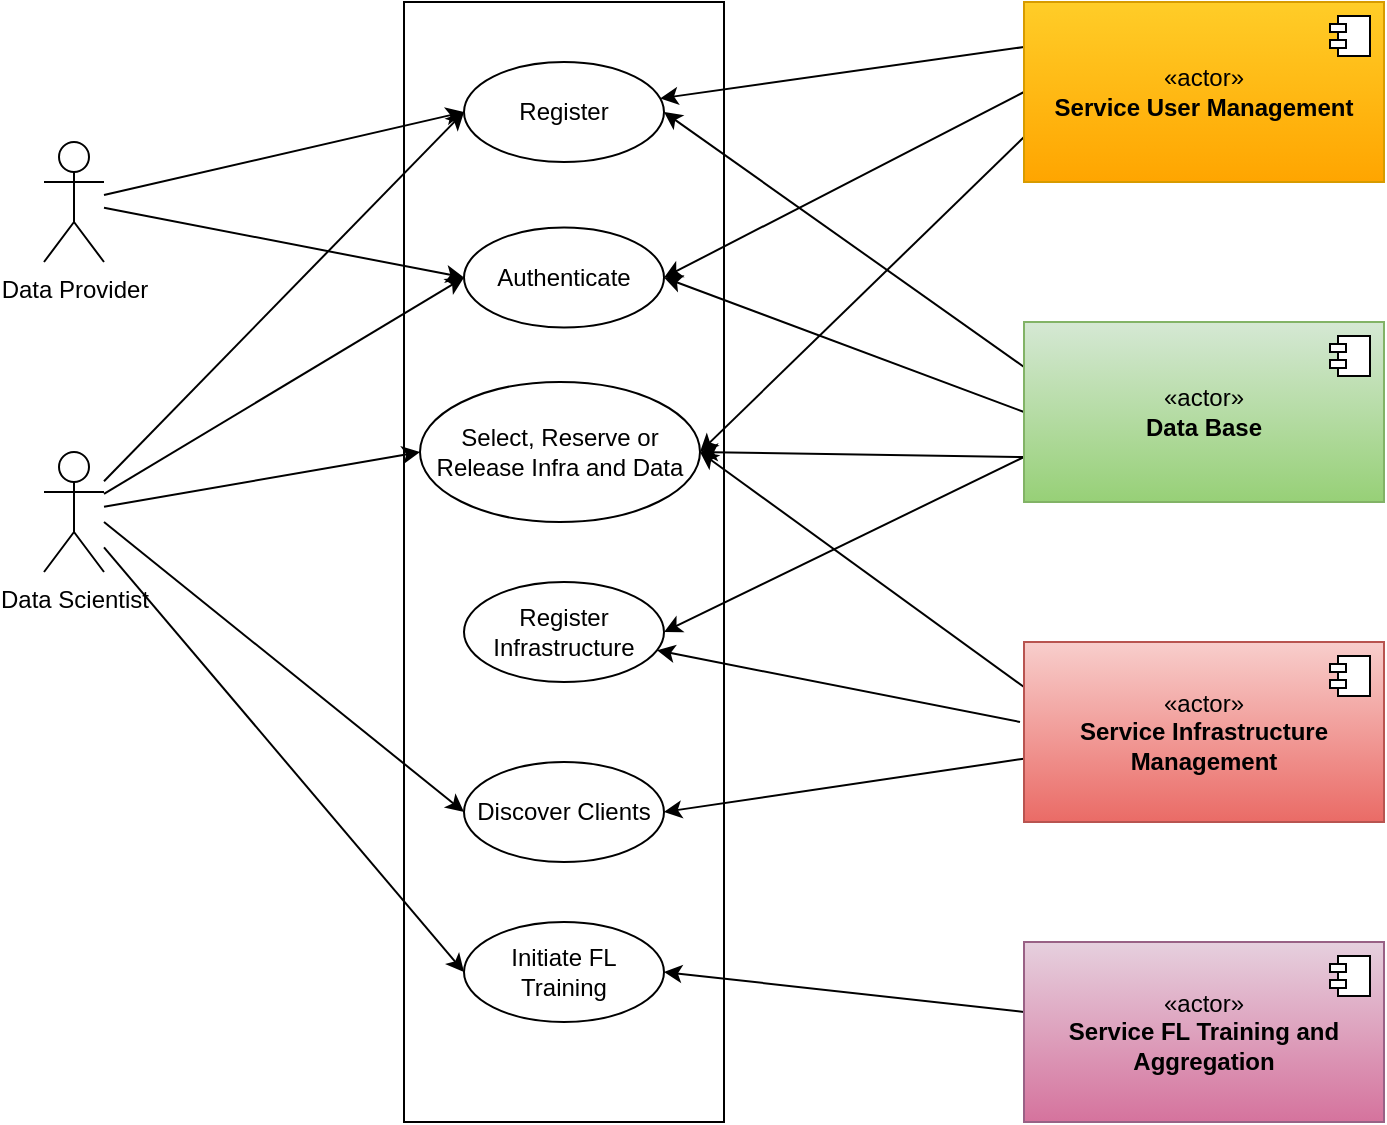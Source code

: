 <mxfile version="24.6.4" type="github">
  <diagram name="Page-1" id="fnAjTMqtvKwZMGSjHBMD">
    <mxGraphModel dx="737" dy="521" grid="1" gridSize="10" guides="1" tooltips="1" connect="1" arrows="1" fold="1" page="1" pageScale="1" pageWidth="827" pageHeight="1169" math="0" shadow="0">
      <root>
        <mxCell id="0" />
        <mxCell id="1" parent="0" />
        <mxCell id="QTi9vz73wWdNIyl9VJKi-10" value="" style="html=1;dashed=0;whiteSpace=wrap;" parent="1" vertex="1">
          <mxGeometry x="252" y="50" width="160" height="560" as="geometry" />
        </mxCell>
        <mxCell id="QTi9vz73wWdNIyl9VJKi-1" value="Register" style="shape=ellipse;html=1;dashed=0;whiteSpace=wrap;perimeter=ellipsePerimeter;" parent="1" vertex="1">
          <mxGeometry x="282" y="80" width="100" height="50" as="geometry" />
        </mxCell>
        <mxCell id="QTi9vz73wWdNIyl9VJKi-5" value="Initiate FL Training" style="shape=ellipse;html=1;dashed=0;whiteSpace=wrap;perimeter=ellipsePerimeter;" parent="1" vertex="1">
          <mxGeometry x="282" y="510" width="100" height="50" as="geometry" />
        </mxCell>
        <mxCell id="QTi9vz73wWdNIyl9VJKi-7" value="Select, Reserve or Release Infra and Data" style="shape=ellipse;html=1;dashed=0;whiteSpace=wrap;perimeter=ellipsePerimeter;" parent="1" vertex="1">
          <mxGeometry x="260" y="240" width="140" height="70" as="geometry" />
        </mxCell>
        <mxCell id="QTi9vz73wWdNIyl9VJKi-8" value="Authenticate" style="shape=ellipse;html=1;dashed=0;whiteSpace=wrap;perimeter=ellipsePerimeter;" parent="1" vertex="1">
          <mxGeometry x="282" y="162.75" width="100" height="50" as="geometry" />
        </mxCell>
        <mxCell id="QTi9vz73wWdNIyl9VJKi-9" value="Discover Clients" style="shape=ellipse;html=1;dashed=0;whiteSpace=wrap;perimeter=ellipsePerimeter;" parent="1" vertex="1">
          <mxGeometry x="282" y="430" width="100" height="50" as="geometry" />
        </mxCell>
        <mxCell id="QTi9vz73wWdNIyl9VJKi-42" style="rounded=0;orthogonalLoop=1;jettySize=auto;html=1;exitX=0;exitY=0.75;exitDx=0;exitDy=0;entryX=1;entryY=0.5;entryDx=0;entryDy=0;" parent="1" source="QTi9vz73wWdNIyl9VJKi-11" target="QTi9vz73wWdNIyl9VJKi-7" edge="1">
          <mxGeometry relative="1" as="geometry" />
        </mxCell>
        <mxCell id="QTi9vz73wWdNIyl9VJKi-43" style="rounded=0;orthogonalLoop=1;jettySize=auto;html=1;exitX=0;exitY=0.25;exitDx=0;exitDy=0;" parent="1" source="QTi9vz73wWdNIyl9VJKi-11" target="QTi9vz73wWdNIyl9VJKi-1" edge="1">
          <mxGeometry relative="1" as="geometry" />
        </mxCell>
        <mxCell id="QTi9vz73wWdNIyl9VJKi-44" style="rounded=0;orthogonalLoop=1;jettySize=auto;html=1;entryX=1;entryY=0.5;entryDx=0;entryDy=0;exitX=0;exitY=0.5;exitDx=0;exitDy=0;" parent="1" source="QTi9vz73wWdNIyl9VJKi-11" target="QTi9vz73wWdNIyl9VJKi-8" edge="1">
          <mxGeometry relative="1" as="geometry" />
        </mxCell>
        <mxCell id="QTi9vz73wWdNIyl9VJKi-11" value="«actor»&lt;br&gt;&lt;b&gt;Service User Management&lt;/b&gt;" style="html=1;dropTarget=0;whiteSpace=wrap;fillColor=#ffcd28;strokeColor=#d79b00;gradientColor=#ffa500;" parent="1" vertex="1">
          <mxGeometry x="562" y="50" width="180" height="90" as="geometry" />
        </mxCell>
        <mxCell id="QTi9vz73wWdNIyl9VJKi-12" value="" style="shape=module;jettyWidth=8;jettyHeight=4;" parent="QTi9vz73wWdNIyl9VJKi-11" vertex="1">
          <mxGeometry x="1" width="20" height="20" relative="1" as="geometry">
            <mxPoint x="-27" y="7" as="offset" />
          </mxGeometry>
        </mxCell>
        <mxCell id="QTi9vz73wWdNIyl9VJKi-41" style="rounded=0;orthogonalLoop=1;jettySize=auto;html=1;entryX=1;entryY=0.5;entryDx=0;entryDy=0;" parent="1" source="QTi9vz73wWdNIyl9VJKi-13" target="QTi9vz73wWdNIyl9VJKi-5" edge="1">
          <mxGeometry relative="1" as="geometry" />
        </mxCell>
        <mxCell id="QTi9vz73wWdNIyl9VJKi-13" value="«actor»&lt;br&gt;&lt;b&gt;Service FL Training and Aggregation&lt;/b&gt;" style="html=1;dropTarget=0;whiteSpace=wrap;fillColor=#e6d0de;strokeColor=#996185;gradientColor=#d5739d;" parent="1" vertex="1">
          <mxGeometry x="562" y="520" width="180" height="90" as="geometry" />
        </mxCell>
        <mxCell id="QTi9vz73wWdNIyl9VJKi-14" value="" style="shape=module;jettyWidth=8;jettyHeight=4;" parent="QTi9vz73wWdNIyl9VJKi-13" vertex="1">
          <mxGeometry x="1" width="20" height="20" relative="1" as="geometry">
            <mxPoint x="-27" y="7" as="offset" />
          </mxGeometry>
        </mxCell>
        <mxCell id="QTi9vz73wWdNIyl9VJKi-40" style="rounded=0;orthogonalLoop=1;jettySize=auto;html=1;entryX=1;entryY=0.5;entryDx=0;entryDy=0;" parent="1" source="QTi9vz73wWdNIyl9VJKi-17" target="QTi9vz73wWdNIyl9VJKi-9" edge="1">
          <mxGeometry relative="1" as="geometry" />
        </mxCell>
        <mxCell id="ip0v_-mhb50_huQoNyIS-8" style="rounded=0;orthogonalLoop=1;jettySize=auto;html=1;" parent="1" target="ip0v_-mhb50_huQoNyIS-3" edge="1">
          <mxGeometry relative="1" as="geometry">
            <mxPoint x="560" y="410" as="sourcePoint" />
          </mxGeometry>
        </mxCell>
        <mxCell id="mv0sRCopE9W7tuWmQ1LR-1" style="rounded=0;orthogonalLoop=1;jettySize=auto;html=1;exitX=0;exitY=0.25;exitDx=0;exitDy=0;entryX=1;entryY=0.5;entryDx=0;entryDy=0;strokeWidth=1;endSize=6;startSize=11;" parent="1" source="QTi9vz73wWdNIyl9VJKi-17" target="QTi9vz73wWdNIyl9VJKi-7" edge="1">
          <mxGeometry relative="1" as="geometry" />
        </mxCell>
        <mxCell id="QTi9vz73wWdNIyl9VJKi-17" value="«actor»&lt;br&gt;&lt;b&gt;Service Infrastructure Management&lt;/b&gt;" style="html=1;dropTarget=0;whiteSpace=wrap;fillColor=#f8cecc;gradientColor=#ea6b66;strokeColor=#b85450;" parent="1" vertex="1">
          <mxGeometry x="562" y="370" width="180" height="90" as="geometry" />
        </mxCell>
        <mxCell id="QTi9vz73wWdNIyl9VJKi-18" value="" style="shape=module;jettyWidth=8;jettyHeight=4;" parent="QTi9vz73wWdNIyl9VJKi-17" vertex="1">
          <mxGeometry x="1" width="20" height="20" relative="1" as="geometry">
            <mxPoint x="-27" y="7" as="offset" />
          </mxGeometry>
        </mxCell>
        <mxCell id="QTi9vz73wWdNIyl9VJKi-32" style="rounded=0;orthogonalLoop=1;jettySize=auto;html=1;entryX=1;entryY=0.5;entryDx=0;entryDy=0;exitX=0;exitY=0.5;exitDx=0;exitDy=0;" parent="1" source="QTi9vz73wWdNIyl9VJKi-19" target="QTi9vz73wWdNIyl9VJKi-8" edge="1">
          <mxGeometry relative="1" as="geometry" />
        </mxCell>
        <mxCell id="QTi9vz73wWdNIyl9VJKi-34" style="rounded=0;orthogonalLoop=1;jettySize=auto;html=1;exitX=0;exitY=0.25;exitDx=0;exitDy=0;entryX=1;entryY=0.5;entryDx=0;entryDy=0;" parent="1" source="QTi9vz73wWdNIyl9VJKi-19" target="QTi9vz73wWdNIyl9VJKi-1" edge="1">
          <mxGeometry relative="1" as="geometry" />
        </mxCell>
        <mxCell id="QTi9vz73wWdNIyl9VJKi-35" style="rounded=0;orthogonalLoop=1;jettySize=auto;html=1;exitX=0;exitY=0.75;exitDx=0;exitDy=0;entryX=1;entryY=0.5;entryDx=0;entryDy=0;" parent="1" source="QTi9vz73wWdNIyl9VJKi-19" target="QTi9vz73wWdNIyl9VJKi-7" edge="1">
          <mxGeometry relative="1" as="geometry" />
        </mxCell>
        <mxCell id="mv0sRCopE9W7tuWmQ1LR-2" style="rounded=0;orthogonalLoop=1;jettySize=auto;html=1;exitX=0;exitY=0.75;exitDx=0;exitDy=0;entryX=1;entryY=0.5;entryDx=0;entryDy=0;" parent="1" source="QTi9vz73wWdNIyl9VJKi-19" target="ip0v_-mhb50_huQoNyIS-3" edge="1">
          <mxGeometry relative="1" as="geometry" />
        </mxCell>
        <mxCell id="QTi9vz73wWdNIyl9VJKi-19" value="«actor»&lt;br&gt;&lt;b&gt;Data Base&lt;/b&gt;" style="html=1;dropTarget=0;whiteSpace=wrap;fillColor=#d5e8d4;strokeColor=#82b366;gradientColor=#97d077;" parent="1" vertex="1">
          <mxGeometry x="562" y="210" width="180" height="90" as="geometry" />
        </mxCell>
        <mxCell id="QTi9vz73wWdNIyl9VJKi-20" value="" style="shape=module;jettyWidth=8;jettyHeight=4;" parent="QTi9vz73wWdNIyl9VJKi-19" vertex="1">
          <mxGeometry x="1" width="20" height="20" relative="1" as="geometry">
            <mxPoint x="-27" y="7" as="offset" />
          </mxGeometry>
        </mxCell>
        <mxCell id="QTi9vz73wWdNIyl9VJKi-24" style="rounded=0;orthogonalLoop=1;jettySize=auto;html=1;entryX=0;entryY=0.5;entryDx=0;entryDy=0;" parent="1" source="QTi9vz73wWdNIyl9VJKi-21" target="QTi9vz73wWdNIyl9VJKi-7" edge="1">
          <mxGeometry relative="1" as="geometry" />
        </mxCell>
        <mxCell id="QTi9vz73wWdNIyl9VJKi-25" style="rounded=0;orthogonalLoop=1;jettySize=auto;html=1;entryX=0;entryY=0.5;entryDx=0;entryDy=0;" parent="1" target="QTi9vz73wWdNIyl9VJKi-9" edge="1">
          <mxGeometry relative="1" as="geometry">
            <mxPoint x="102" y="310" as="sourcePoint" />
          </mxGeometry>
        </mxCell>
        <mxCell id="QTi9vz73wWdNIyl9VJKi-26" style="rounded=0;orthogonalLoop=1;jettySize=auto;html=1;entryX=0;entryY=0.5;entryDx=0;entryDy=0;" parent="1" source="QTi9vz73wWdNIyl9VJKi-21" target="QTi9vz73wWdNIyl9VJKi-5" edge="1">
          <mxGeometry relative="1" as="geometry" />
        </mxCell>
        <mxCell id="QTi9vz73wWdNIyl9VJKi-27" style="rounded=0;orthogonalLoop=1;jettySize=auto;html=1;entryX=0;entryY=0.5;entryDx=0;entryDy=0;" parent="1" source="QTi9vz73wWdNIyl9VJKi-21" target="QTi9vz73wWdNIyl9VJKi-1" edge="1">
          <mxGeometry relative="1" as="geometry" />
        </mxCell>
        <mxCell id="QTi9vz73wWdNIyl9VJKi-28" style="rounded=0;orthogonalLoop=1;jettySize=auto;html=1;entryX=0;entryY=0.5;entryDx=0;entryDy=0;" parent="1" source="QTi9vz73wWdNIyl9VJKi-21" target="QTi9vz73wWdNIyl9VJKi-8" edge="1">
          <mxGeometry relative="1" as="geometry" />
        </mxCell>
        <mxCell id="QTi9vz73wWdNIyl9VJKi-21" value="Data Scientist" style="shape=umlActor;verticalLabelPosition=bottom;verticalAlign=top;html=1;outlineConnect=0;" parent="1" vertex="1">
          <mxGeometry x="72" y="275" width="30" height="60" as="geometry" />
        </mxCell>
        <mxCell id="ip0v_-mhb50_huQoNyIS-6" style="rounded=0;orthogonalLoop=1;jettySize=auto;html=1;entryX=0;entryY=0.5;entryDx=0;entryDy=0;" parent="1" source="ip0v_-mhb50_huQoNyIS-2" target="QTi9vz73wWdNIyl9VJKi-8" edge="1">
          <mxGeometry relative="1" as="geometry" />
        </mxCell>
        <mxCell id="ip0v_-mhb50_huQoNyIS-7" style="rounded=0;orthogonalLoop=1;jettySize=auto;html=1;entryX=0;entryY=0.5;entryDx=0;entryDy=0;" parent="1" source="ip0v_-mhb50_huQoNyIS-2" target="QTi9vz73wWdNIyl9VJKi-1" edge="1">
          <mxGeometry relative="1" as="geometry" />
        </mxCell>
        <mxCell id="ip0v_-mhb50_huQoNyIS-2" value="Data Provider" style="shape=umlActor;verticalLabelPosition=bottom;verticalAlign=top;html=1;outlineConnect=0;" parent="1" vertex="1">
          <mxGeometry x="72" y="120" width="30" height="60" as="geometry" />
        </mxCell>
        <mxCell id="ip0v_-mhb50_huQoNyIS-3" value="Register Infrastructure" style="shape=ellipse;html=1;dashed=0;whiteSpace=wrap;perimeter=ellipsePerimeter;" parent="1" vertex="1">
          <mxGeometry x="282" y="340" width="100" height="50" as="geometry" />
        </mxCell>
      </root>
    </mxGraphModel>
  </diagram>
</mxfile>
